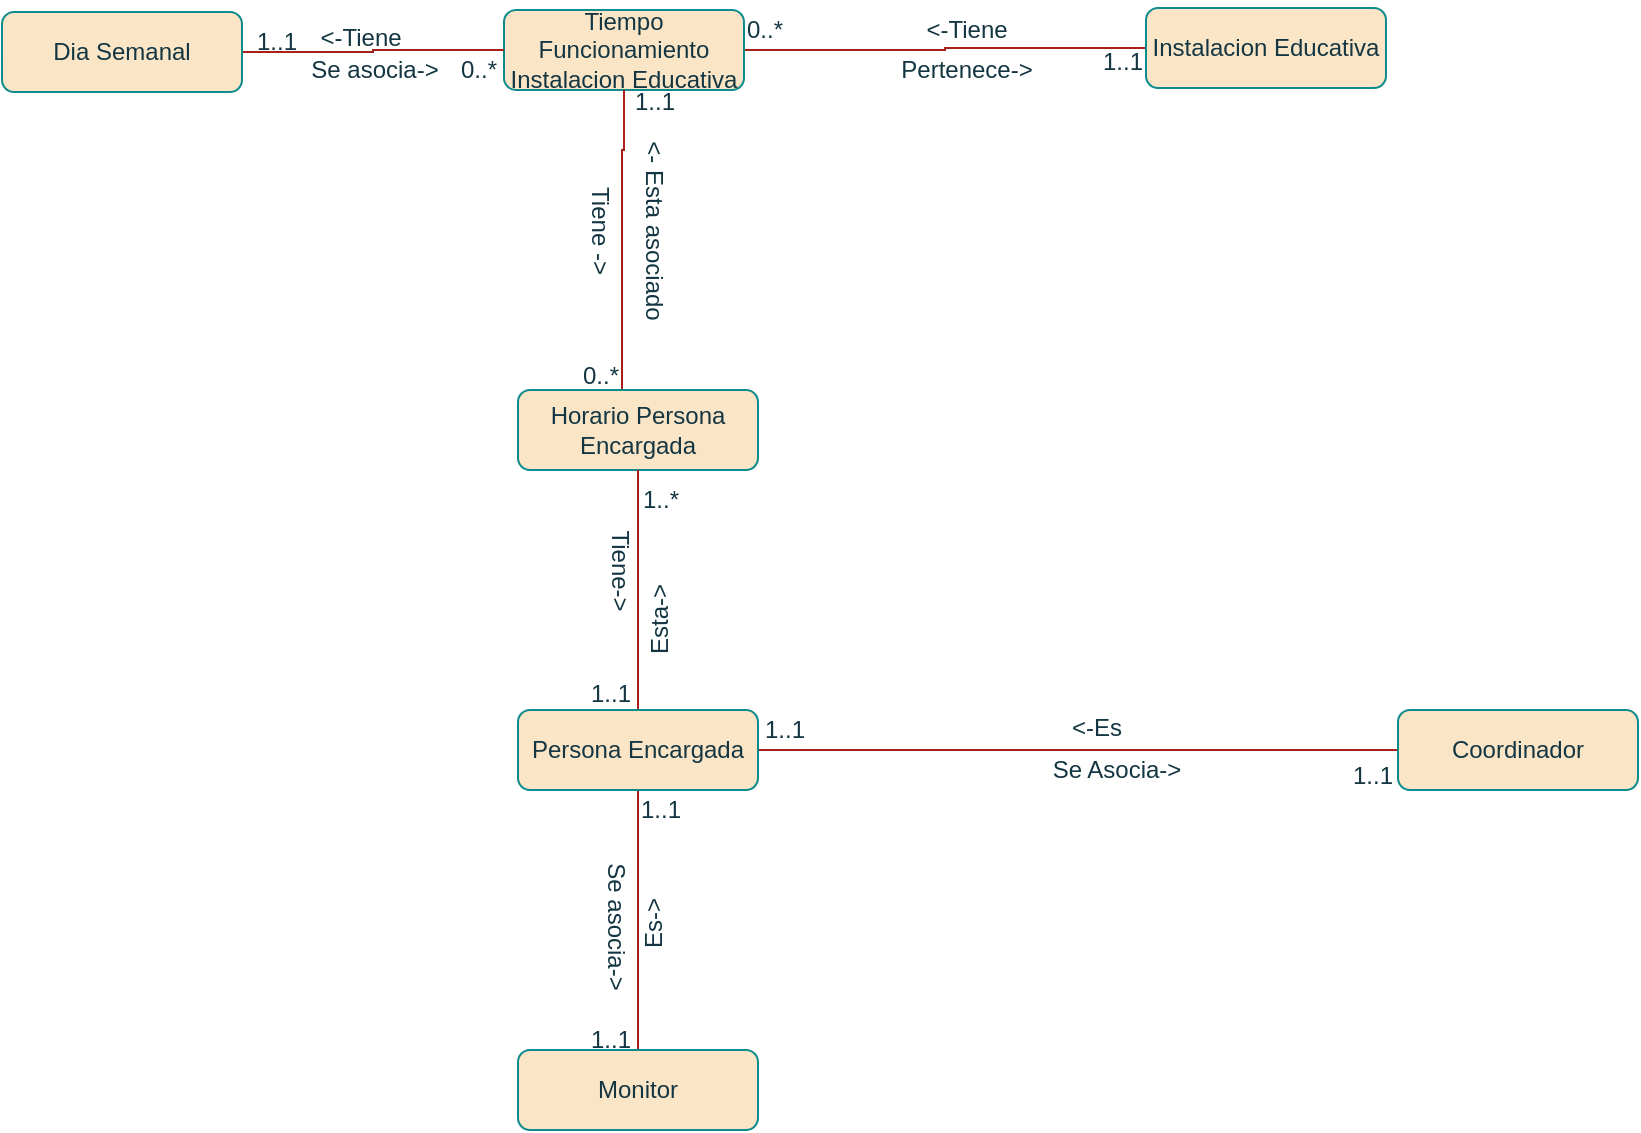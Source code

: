 <mxfile version="22.0.3" type="device">
  <diagram name="Página-1" id="xAZSt5TI-ZzOJert3PsQ">
    <mxGraphModel dx="197" dy="611" grid="1" gridSize="10" guides="1" tooltips="1" connect="1" arrows="1" fold="1" page="1" pageScale="1" pageWidth="827" pageHeight="1169" math="0" shadow="0">
      <root>
        <mxCell id="0" />
        <mxCell id="1" parent="0" />
        <mxCell id="0GXtEyLdDbQHU_EjRycV-2" style="edgeStyle=orthogonalEdgeStyle;rounded=0;orthogonalLoop=1;jettySize=auto;html=1;exitX=0.5;exitY=0;exitDx=0;exitDy=0;entryX=0.5;entryY=1;entryDx=0;entryDy=0;endArrow=none;endFill=0;labelBackgroundColor=none;strokeColor=#A8201A;fontColor=default;" parent="1" source="0GXtEyLdDbQHU_EjRycV-3" target="0GXtEyLdDbQHU_EjRycV-24" edge="1">
          <mxGeometry relative="1" as="geometry" />
        </mxCell>
        <mxCell id="0GXtEyLdDbQHU_EjRycV-3" value="Monitor" style="rounded=1;whiteSpace=wrap;html=1;labelBackgroundColor=none;fillColor=#FAE5C7;strokeColor=#0F8B8D;fontColor=#143642;" parent="1" vertex="1">
          <mxGeometry x="1098" y="1355" width="120" height="40" as="geometry" />
        </mxCell>
        <mxCell id="0GXtEyLdDbQHU_EjRycV-4" style="edgeStyle=orthogonalEdgeStyle;rounded=0;orthogonalLoop=1;jettySize=auto;html=1;exitX=1;exitY=0.5;exitDx=0;exitDy=0;endArrow=none;endFill=0;entryX=0;entryY=0.5;entryDx=0;entryDy=0;labelBackgroundColor=none;strokeColor=#A8201A;fontColor=default;" parent="1" source="0GXtEyLdDbQHU_EjRycV-5" target="0GXtEyLdDbQHU_EjRycV-6" edge="1">
          <mxGeometry relative="1" as="geometry">
            <mxPoint x="1531" y="815" as="targetPoint" />
          </mxGeometry>
        </mxCell>
        <mxCell id="0GXtEyLdDbQHU_EjRycV-5" value="Tiempo Funcionamiento Instalacion Educativa" style="rounded=1;whiteSpace=wrap;html=1;labelBackgroundColor=none;fillColor=#FAE5C7;strokeColor=#0F8B8D;fontColor=#143642;" parent="1" vertex="1">
          <mxGeometry x="1091" y="835" width="120" height="40" as="geometry" />
        </mxCell>
        <mxCell id="0GXtEyLdDbQHU_EjRycV-6" value="&lt;span style=&quot;font-weight: normal;&quot;&gt;Instalacion Educativa&lt;br&gt;&lt;/span&gt;" style="rounded=1;whiteSpace=wrap;html=1;labelBackgroundColor=none;fillColor=#FAE5C7;strokeColor=#0F8B8D;fontStyle=1;fontColor=#143642;" parent="1" vertex="1">
          <mxGeometry x="1412" y="834" width="120" height="40" as="geometry" />
        </mxCell>
        <mxCell id="0GXtEyLdDbQHU_EjRycV-7" style="edgeStyle=orthogonalEdgeStyle;rounded=0;orthogonalLoop=1;jettySize=auto;html=1;exitX=0;exitY=0.5;exitDx=0;exitDy=0;entryX=1;entryY=0.5;entryDx=0;entryDy=0;endArrow=none;endFill=0;labelBackgroundColor=none;strokeColor=#A8201A;fontColor=default;" parent="1" source="0GXtEyLdDbQHU_EjRycV-8" target="0GXtEyLdDbQHU_EjRycV-24" edge="1">
          <mxGeometry relative="1" as="geometry" />
        </mxCell>
        <mxCell id="0GXtEyLdDbQHU_EjRycV-8" value="Coordinador" style="rounded=1;whiteSpace=wrap;html=1;labelBackgroundColor=none;fillColor=#FAE5C7;strokeColor=#0F8B8D;fontColor=#143642;" parent="1" vertex="1">
          <mxGeometry x="1538" y="1185" width="120" height="40" as="geometry" />
        </mxCell>
        <mxCell id="0GXtEyLdDbQHU_EjRycV-9" style="edgeStyle=orthogonalEdgeStyle;rounded=0;orthogonalLoop=1;jettySize=auto;html=1;entryX=0.5;entryY=1;entryDx=0;entryDy=0;endArrow=none;endFill=0;labelBackgroundColor=none;strokeColor=#A8201A;fontColor=default;" parent="1" source="0GXtEyLdDbQHU_EjRycV-10" target="0GXtEyLdDbQHU_EjRycV-5" edge="1">
          <mxGeometry relative="1" as="geometry">
            <Array as="points">
              <mxPoint x="1150" y="905" />
            </Array>
          </mxGeometry>
        </mxCell>
        <mxCell id="0GXtEyLdDbQHU_EjRycV-10" value="Horario Persona Encargada" style="rounded=1;whiteSpace=wrap;html=1;labelBackgroundColor=none;fillColor=#FAE5C7;strokeColor=#0F8B8D;fontColor=#143642;" parent="1" vertex="1">
          <mxGeometry x="1098" y="1025" width="120" height="40" as="geometry" />
        </mxCell>
        <mxCell id="0GXtEyLdDbQHU_EjRycV-11" value="1..1" style="text;html=1;align=center;verticalAlign=middle;resizable=0;points=[];autosize=1;strokeColor=none;fillColor=none;labelBackgroundColor=none;fontColor=#143642;" parent="1" vertex="1">
          <mxGeometry x="1505" y="1203" width="40" height="30" as="geometry" />
        </mxCell>
        <mxCell id="0GXtEyLdDbQHU_EjRycV-13" value="Pertenece-&amp;gt;" style="text;html=1;align=center;verticalAlign=middle;resizable=0;points=[];autosize=1;strokeColor=none;fillColor=none;labelBackgroundColor=none;fontColor=#143642;" parent="1" vertex="1">
          <mxGeometry x="1277" y="850" width="90" height="30" as="geometry" />
        </mxCell>
        <mxCell id="0GXtEyLdDbQHU_EjRycV-14" value="&amp;lt;-Tiene" style="text;html=1;align=center;verticalAlign=middle;resizable=0;points=[];autosize=1;strokeColor=none;fillColor=none;labelBackgroundColor=none;fontColor=#143642;" parent="1" vertex="1">
          <mxGeometry x="1292" y="830" width="60" height="30" as="geometry" />
        </mxCell>
        <mxCell id="0GXtEyLdDbQHU_EjRycV-15" value="1..1" style="text;html=1;align=center;verticalAlign=middle;resizable=0;points=[];autosize=1;strokeColor=none;fillColor=none;labelBackgroundColor=none;fontColor=#143642;" parent="1" vertex="1">
          <mxGeometry x="1380" y="846" width="40" height="30" as="geometry" />
        </mxCell>
        <mxCell id="0GXtEyLdDbQHU_EjRycV-16" value="0..*" style="text;html=1;align=center;verticalAlign=middle;resizable=0;points=[];autosize=1;strokeColor=none;fillColor=none;labelBackgroundColor=none;fontColor=#143642;" parent="1" vertex="1">
          <mxGeometry x="1201" y="830" width="40" height="30" as="geometry" />
        </mxCell>
        <mxCell id="0GXtEyLdDbQHU_EjRycV-17" style="edgeStyle=orthogonalEdgeStyle;rounded=0;orthogonalLoop=1;jettySize=auto;html=1;endArrow=none;endFill=0;labelBackgroundColor=none;strokeColor=#A8201A;fontColor=default;" parent="1" source="0GXtEyLdDbQHU_EjRycV-18" target="0GXtEyLdDbQHU_EjRycV-5" edge="1">
          <mxGeometry relative="1" as="geometry" />
        </mxCell>
        <mxCell id="0GXtEyLdDbQHU_EjRycV-18" value="Dia Semanal" style="rounded=1;whiteSpace=wrap;html=1;labelBackgroundColor=none;fillColor=#FAE5C7;strokeColor=#0F8B8D;fontColor=#143642;" parent="1" vertex="1">
          <mxGeometry x="840" y="836" width="120" height="40" as="geometry" />
        </mxCell>
        <mxCell id="0GXtEyLdDbQHU_EjRycV-19" value="&amp;lt;- Esta asociado" style="text;html=1;align=center;verticalAlign=middle;resizable=0;points=[];autosize=1;strokeColor=none;fillColor=none;rotation=90;labelBackgroundColor=none;fontColor=#143642;" parent="1" vertex="1">
          <mxGeometry x="1111" y="930" width="110" height="30" as="geometry" />
        </mxCell>
        <mxCell id="0GXtEyLdDbQHU_EjRycV-20" value="1..1" style="text;html=1;align=center;verticalAlign=middle;resizable=0;points=[];autosize=1;strokeColor=none;fillColor=none;labelBackgroundColor=none;fontColor=#143642;" parent="1" vertex="1">
          <mxGeometry x="1146" y="866" width="40" height="30" as="geometry" />
        </mxCell>
        <mxCell id="0GXtEyLdDbQHU_EjRycV-21" value="Tiene -&amp;gt;" style="text;html=1;align=center;verticalAlign=middle;resizable=0;points=[];autosize=1;strokeColor=none;fillColor=none;rotation=90;labelBackgroundColor=none;fontColor=#143642;" parent="1" vertex="1">
          <mxGeometry x="1104" y="930" width="70" height="30" as="geometry" />
        </mxCell>
        <mxCell id="0GXtEyLdDbQHU_EjRycV-22" value="0..*" style="text;html=1;align=center;verticalAlign=middle;resizable=0;points=[];autosize=1;strokeColor=none;fillColor=none;labelBackgroundColor=none;fontColor=#143642;" parent="1" vertex="1">
          <mxGeometry x="1119" y="1003" width="40" height="30" as="geometry" />
        </mxCell>
        <mxCell id="0GXtEyLdDbQHU_EjRycV-23" style="edgeStyle=orthogonalEdgeStyle;rounded=0;orthogonalLoop=1;jettySize=auto;html=1;exitX=0.5;exitY=0;exitDx=0;exitDy=0;entryX=0.5;entryY=1;entryDx=0;entryDy=0;endArrow=none;endFill=0;labelBackgroundColor=none;strokeColor=#A8201A;fontColor=default;" parent="1" source="0GXtEyLdDbQHU_EjRycV-24" target="0GXtEyLdDbQHU_EjRycV-10" edge="1">
          <mxGeometry relative="1" as="geometry" />
        </mxCell>
        <mxCell id="0GXtEyLdDbQHU_EjRycV-24" value="Persona Encargada" style="rounded=1;whiteSpace=wrap;html=1;labelBackgroundColor=none;fillColor=#FAE5C7;strokeColor=#0F8B8D;fontColor=#143642;" parent="1" vertex="1">
          <mxGeometry x="1098" y="1185" width="120" height="40" as="geometry" />
        </mxCell>
        <mxCell id="0GXtEyLdDbQHU_EjRycV-25" value="Esta-&amp;gt;" style="text;html=1;align=center;verticalAlign=middle;resizable=0;points=[];autosize=1;strokeColor=none;fillColor=none;rotation=-90;labelBackgroundColor=none;fontColor=#143642;" parent="1" vertex="1">
          <mxGeometry x="1139" y="1125" width="60" height="30" as="geometry" />
        </mxCell>
        <mxCell id="0GXtEyLdDbQHU_EjRycV-26" value="1..*" style="text;html=1;align=center;verticalAlign=middle;resizable=0;points=[];autosize=1;strokeColor=none;fillColor=none;labelBackgroundColor=none;fontColor=#143642;" parent="1" vertex="1">
          <mxGeometry x="1149" y="1065" width="40" height="30" as="geometry" />
        </mxCell>
        <mxCell id="0GXtEyLdDbQHU_EjRycV-27" value="Tiene-&amp;gt;" style="text;html=1;align=center;verticalAlign=middle;resizable=0;points=[];autosize=1;strokeColor=none;fillColor=none;rotation=90;labelBackgroundColor=none;fontColor=#143642;" parent="1" vertex="1">
          <mxGeometry x="1119" y="1100" width="60" height="30" as="geometry" />
        </mxCell>
        <mxCell id="0GXtEyLdDbQHU_EjRycV-28" value="Es-&amp;gt;" style="text;html=1;align=center;verticalAlign=middle;resizable=0;points=[];autosize=1;strokeColor=none;fillColor=none;rotation=-90;labelBackgroundColor=none;fontColor=#143642;" parent="1" vertex="1">
          <mxGeometry x="1141" y="1277" width="50" height="30" as="geometry" />
        </mxCell>
        <mxCell id="0GXtEyLdDbQHU_EjRycV-29" value="1..1" style="text;html=1;align=center;verticalAlign=middle;resizable=0;points=[];autosize=1;strokeColor=none;fillColor=none;labelBackgroundColor=none;fontColor=#143642;" parent="1" vertex="1">
          <mxGeometry x="1124" y="1162" width="40" height="30" as="geometry" />
        </mxCell>
        <mxCell id="0GXtEyLdDbQHU_EjRycV-30" value="1..1" style="text;html=1;align=center;verticalAlign=middle;resizable=0;points=[];autosize=1;strokeColor=none;fillColor=none;labelBackgroundColor=none;fontColor=#143642;" parent="1" vertex="1">
          <mxGeometry x="1149" y="1220" width="40" height="30" as="geometry" />
        </mxCell>
        <mxCell id="0GXtEyLdDbQHU_EjRycV-31" value="Se asocia-&amp;gt;" style="text;html=1;align=center;verticalAlign=middle;resizable=0;points=[];autosize=1;strokeColor=none;fillColor=none;rotation=90;labelBackgroundColor=none;fontColor=#143642;" parent="1" vertex="1">
          <mxGeometry x="1102" y="1278" width="90" height="30" as="geometry" />
        </mxCell>
        <mxCell id="0GXtEyLdDbQHU_EjRycV-32" value="1..1" style="text;html=1;align=center;verticalAlign=middle;resizable=0;points=[];autosize=1;strokeColor=none;fillColor=none;labelBackgroundColor=none;fontColor=#143642;" parent="1" vertex="1">
          <mxGeometry x="1124" y="1335" width="40" height="30" as="geometry" />
        </mxCell>
        <mxCell id="0GXtEyLdDbQHU_EjRycV-33" value="&amp;lt;-Es" style="text;html=1;align=center;verticalAlign=middle;resizable=0;points=[];autosize=1;strokeColor=none;fillColor=none;labelBackgroundColor=none;fontColor=#143642;" parent="1" vertex="1">
          <mxGeometry x="1362" y="1179" width="50" height="30" as="geometry" />
        </mxCell>
        <mxCell id="0GXtEyLdDbQHU_EjRycV-34" value="Se Asocia-&amp;gt;" style="text;html=1;align=center;verticalAlign=middle;resizable=0;points=[];autosize=1;strokeColor=none;fillColor=none;labelBackgroundColor=none;fontColor=#143642;" parent="1" vertex="1">
          <mxGeometry x="1352" y="1200" width="90" height="30" as="geometry" />
        </mxCell>
        <mxCell id="0GXtEyLdDbQHU_EjRycV-35" value="1..1" style="text;html=1;align=center;verticalAlign=middle;resizable=0;points=[];autosize=1;strokeColor=none;fillColor=none;labelBackgroundColor=none;fontColor=#143642;" parent="1" vertex="1">
          <mxGeometry x="1211" y="1180" width="40" height="30" as="geometry" />
        </mxCell>
        <mxCell id="0GXtEyLdDbQHU_EjRycV-37" value="Se asocia-&amp;gt;" style="text;html=1;align=center;verticalAlign=middle;resizable=0;points=[];autosize=1;strokeColor=none;fillColor=none;labelBackgroundColor=none;fontColor=#143642;" parent="1" vertex="1">
          <mxGeometry x="981" y="850" width="90" height="30" as="geometry" />
        </mxCell>
        <mxCell id="0GXtEyLdDbQHU_EjRycV-38" value="0..*" style="text;html=1;align=center;verticalAlign=middle;resizable=0;points=[];autosize=1;strokeColor=none;fillColor=none;labelBackgroundColor=none;fontColor=#143642;" parent="1" vertex="1">
          <mxGeometry x="1058" y="850" width="40" height="30" as="geometry" />
        </mxCell>
        <mxCell id="0GXtEyLdDbQHU_EjRycV-39" value="&amp;lt;-Tiene" style="text;html=1;align=center;verticalAlign=middle;resizable=0;points=[];autosize=1;strokeColor=none;fillColor=none;labelBackgroundColor=none;fontColor=#143642;" parent="1" vertex="1">
          <mxGeometry x="989" y="834" width="60" height="30" as="geometry" />
        </mxCell>
        <mxCell id="0GXtEyLdDbQHU_EjRycV-40" value="1..1" style="text;html=1;align=center;verticalAlign=middle;resizable=0;points=[];autosize=1;strokeColor=none;fillColor=none;labelBackgroundColor=none;fontColor=#143642;" parent="1" vertex="1">
          <mxGeometry x="957" y="836" width="40" height="30" as="geometry" />
        </mxCell>
      </root>
    </mxGraphModel>
  </diagram>
</mxfile>
